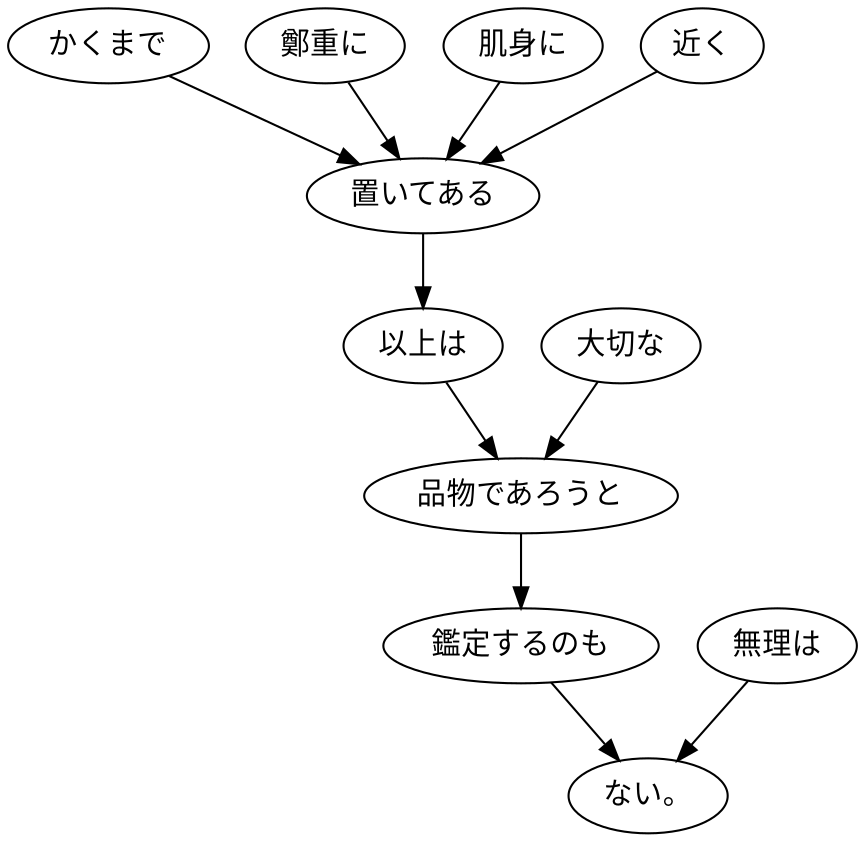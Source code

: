 digraph graph2838 {
	node0 [label="かくまで"];
	node1 [label="鄭重に"];
	node2 [label="肌身に"];
	node3 [label="近く"];
	node4 [label="置いてある"];
	node5 [label="以上は"];
	node6 [label="大切な"];
	node7 [label="品物であろうと"];
	node8 [label="鑑定するのも"];
	node9 [label="無理は"];
	node10 [label="ない。"];
	node0 -> node4;
	node1 -> node4;
	node2 -> node4;
	node3 -> node4;
	node4 -> node5;
	node5 -> node7;
	node6 -> node7;
	node7 -> node8;
	node8 -> node10;
	node9 -> node10;
}
